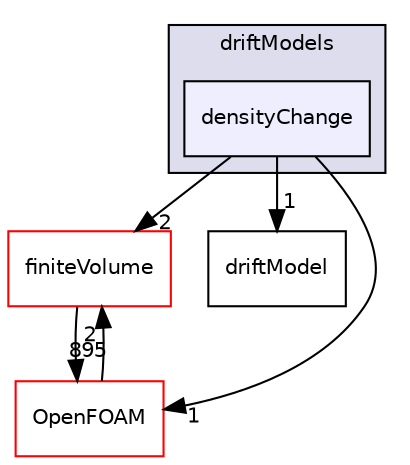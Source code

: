 digraph "src/phaseSystemModels/reactingEulerFoam/phaseSystems/populationBalanceModel/driftModels/densityChange" {
  bgcolor=transparent;
  compound=true
  node [ fontsize="10", fontname="Helvetica"];
  edge [ labelfontsize="10", labelfontname="Helvetica"];
  subgraph clusterdir_97472f4e162dc62825fbdb5183cf7ef9 {
    graph [ bgcolor="#ddddee", pencolor="black", label="driftModels" fontname="Helvetica", fontsize="10", URL="dir_97472f4e162dc62825fbdb5183cf7ef9.html"]
  dir_f70b1eb16e99a1a69fc18809e4ca55a5 [shape=box, label="densityChange", style="filled", fillcolor="#eeeeff", pencolor="black", URL="dir_f70b1eb16e99a1a69fc18809e4ca55a5.html"];
  }
  dir_9bd15774b555cf7259a6fa18f99fe99b [shape=box label="finiteVolume" color="red" URL="dir_9bd15774b555cf7259a6fa18f99fe99b.html"];
  dir_58f0bca98fc3553561d1e7c68fccccd6 [shape=box label="driftModel" URL="dir_58f0bca98fc3553561d1e7c68fccccd6.html"];
  dir_c5473ff19b20e6ec4dfe5c310b3778a8 [shape=box label="OpenFOAM" color="red" URL="dir_c5473ff19b20e6ec4dfe5c310b3778a8.html"];
  dir_9bd15774b555cf7259a6fa18f99fe99b->dir_c5473ff19b20e6ec4dfe5c310b3778a8 [headlabel="895", labeldistance=1.5 headhref="dir_000814_002151.html"];
  dir_f70b1eb16e99a1a69fc18809e4ca55a5->dir_9bd15774b555cf7259a6fa18f99fe99b [headlabel="2", labeldistance=1.5 headhref="dir_003281_000814.html"];
  dir_f70b1eb16e99a1a69fc18809e4ca55a5->dir_58f0bca98fc3553561d1e7c68fccccd6 [headlabel="1", labeldistance=1.5 headhref="dir_003281_003282.html"];
  dir_f70b1eb16e99a1a69fc18809e4ca55a5->dir_c5473ff19b20e6ec4dfe5c310b3778a8 [headlabel="1", labeldistance=1.5 headhref="dir_003281_002151.html"];
  dir_c5473ff19b20e6ec4dfe5c310b3778a8->dir_9bd15774b555cf7259a6fa18f99fe99b [headlabel="2", labeldistance=1.5 headhref="dir_002151_000814.html"];
}
